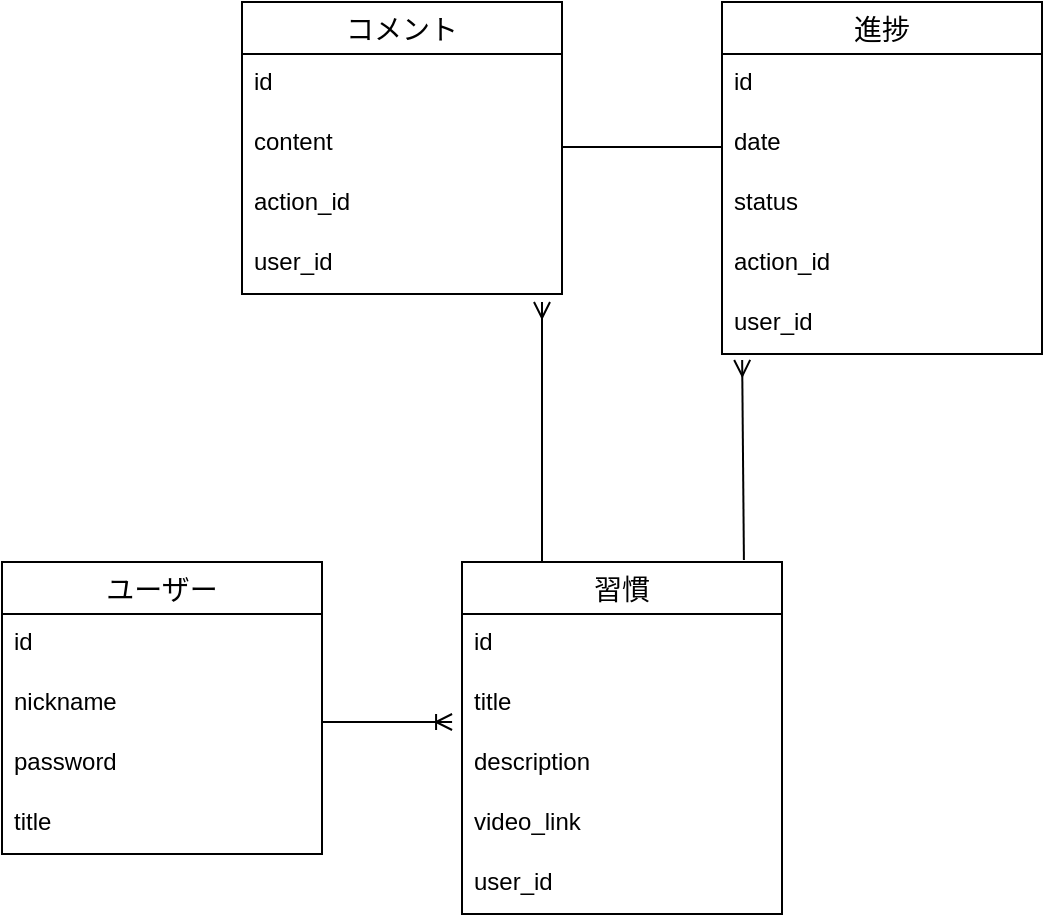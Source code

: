 <mxfile>
    <diagram id="G6LMLrTKaQKrzFg81EIN" name="ページ1">
        <mxGraphModel dx="1216" dy="862" grid="1" gridSize="10" guides="1" tooltips="1" connect="1" arrows="1" fold="1" page="1" pageScale="1" pageWidth="827" pageHeight="1169" math="0" shadow="0">
            <root>
                <mxCell id="0"/>
                <mxCell id="1" parent="0"/>
                <mxCell id="jieihYHEeUE-o7KoAqzf-14" value="ユーザー" style="swimlane;fontStyle=0;childLayout=stackLayout;horizontal=1;startSize=26;horizontalStack=0;resizeParent=1;resizeParentMax=0;resizeLast=0;collapsible=1;marginBottom=0;align=center;fontSize=14;" parent="1" vertex="1">
                    <mxGeometry y="360" width="160" height="146" as="geometry"/>
                </mxCell>
                <mxCell id="jieihYHEeUE-o7KoAqzf-15" value="id" style="text;strokeColor=none;fillColor=none;spacingLeft=4;spacingRight=4;overflow=hidden;rotatable=0;points=[[0,0.5],[1,0.5]];portConstraint=eastwest;fontSize=12;" parent="jieihYHEeUE-o7KoAqzf-14" vertex="1">
                    <mxGeometry y="26" width="160" height="30" as="geometry"/>
                </mxCell>
                <mxCell id="jieihYHEeUE-o7KoAqzf-16" value="nickname" style="text;strokeColor=none;fillColor=none;spacingLeft=4;spacingRight=4;overflow=hidden;rotatable=0;points=[[0,0.5],[1,0.5]];portConstraint=eastwest;fontSize=12;" parent="jieihYHEeUE-o7KoAqzf-14" vertex="1">
                    <mxGeometry y="56" width="160" height="30" as="geometry"/>
                </mxCell>
                <mxCell id="jieihYHEeUE-o7KoAqzf-20" value="password" style="text;strokeColor=none;fillColor=none;spacingLeft=4;spacingRight=4;overflow=hidden;rotatable=0;points=[[0,0.5],[1,0.5]];portConstraint=eastwest;fontSize=12;" parent="jieihYHEeUE-o7KoAqzf-14" vertex="1">
                    <mxGeometry y="86" width="160" height="30" as="geometry"/>
                </mxCell>
                <mxCell id="jieihYHEeUE-o7KoAqzf-19" value="title" style="text;strokeColor=none;fillColor=none;spacingLeft=4;spacingRight=4;overflow=hidden;rotatable=0;points=[[0,0.5],[1,0.5]];portConstraint=eastwest;fontSize=12;" parent="jieihYHEeUE-o7KoAqzf-14" vertex="1">
                    <mxGeometry y="116" width="160" height="30" as="geometry"/>
                </mxCell>
                <mxCell id="jieihYHEeUE-o7KoAqzf-55" style="edgeStyle=none;html=1;exitX=0.25;exitY=0;exitDx=0;exitDy=0;endArrow=ERmany;endFill=0;" parent="1" source="jieihYHEeUE-o7KoAqzf-21" edge="1">
                    <mxGeometry relative="1" as="geometry">
                        <mxPoint x="270" y="230" as="targetPoint"/>
                    </mxGeometry>
                </mxCell>
                <mxCell id="jieihYHEeUE-o7KoAqzf-56" style="edgeStyle=none;html=1;entryX=0.063;entryY=1.1;entryDx=0;entryDy=0;entryPerimeter=0;endArrow=ERmany;endFill=0;exitX=0.881;exitY=-0.006;exitDx=0;exitDy=0;exitPerimeter=0;" parent="1" source="jieihYHEeUE-o7KoAqzf-21" target="jieihYHEeUE-o7KoAqzf-33" edge="1">
                    <mxGeometry relative="1" as="geometry">
                        <mxPoint x="370" y="350" as="sourcePoint"/>
                    </mxGeometry>
                </mxCell>
                <mxCell id="jieihYHEeUE-o7KoAqzf-21" value="習慣" style="swimlane;fontStyle=0;childLayout=stackLayout;horizontal=1;startSize=26;horizontalStack=0;resizeParent=1;resizeParentMax=0;resizeLast=0;collapsible=1;marginBottom=0;align=center;fontSize=14;" parent="1" vertex="1">
                    <mxGeometry x="230" y="360" width="160" height="176" as="geometry"/>
                </mxCell>
                <mxCell id="jieihYHEeUE-o7KoAqzf-25" value="id" style="text;strokeColor=none;fillColor=none;spacingLeft=4;spacingRight=4;overflow=hidden;rotatable=0;points=[[0,0.5],[1,0.5]];portConstraint=eastwest;fontSize=12;" parent="jieihYHEeUE-o7KoAqzf-21" vertex="1">
                    <mxGeometry y="26" width="160" height="30" as="geometry"/>
                </mxCell>
                <mxCell id="jieihYHEeUE-o7KoAqzf-26" value="title" style="text;strokeColor=none;fillColor=none;spacingLeft=4;spacingRight=4;overflow=hidden;rotatable=0;points=[[0,0.5],[1,0.5]];portConstraint=eastwest;fontSize=12;" parent="jieihYHEeUE-o7KoAqzf-21" vertex="1">
                    <mxGeometry y="56" width="160" height="30" as="geometry"/>
                </mxCell>
                <mxCell id="jieihYHEeUE-o7KoAqzf-23" value="description" style="text;strokeColor=none;fillColor=none;spacingLeft=4;spacingRight=4;overflow=hidden;rotatable=0;points=[[0,0.5],[1,0.5]];portConstraint=eastwest;fontSize=12;" parent="jieihYHEeUE-o7KoAqzf-21" vertex="1">
                    <mxGeometry y="86" width="160" height="30" as="geometry"/>
                </mxCell>
                <mxCell id="jieihYHEeUE-o7KoAqzf-27" value="video_link" style="text;strokeColor=none;fillColor=none;spacingLeft=4;spacingRight=4;overflow=hidden;rotatable=0;points=[[0,0.5],[1,0.5]];portConstraint=eastwest;fontSize=12;" parent="jieihYHEeUE-o7KoAqzf-21" vertex="1">
                    <mxGeometry y="116" width="160" height="30" as="geometry"/>
                </mxCell>
                <mxCell id="jieihYHEeUE-o7KoAqzf-24" value="user_id" style="text;strokeColor=none;fillColor=none;spacingLeft=4;spacingRight=4;overflow=hidden;rotatable=0;points=[[0,0.5],[1,0.5]];portConstraint=eastwest;fontSize=12;" parent="jieihYHEeUE-o7KoAqzf-21" vertex="1">
                    <mxGeometry y="146" width="160" height="30" as="geometry"/>
                </mxCell>
                <mxCell id="jieihYHEeUE-o7KoAqzf-28" value="進捗" style="swimlane;fontStyle=0;childLayout=stackLayout;horizontal=1;startSize=26;horizontalStack=0;resizeParent=1;resizeParentMax=0;resizeLast=0;collapsible=1;marginBottom=0;align=center;fontSize=14;" parent="1" vertex="1">
                    <mxGeometry x="360" y="80" width="160" height="176" as="geometry"/>
                </mxCell>
                <mxCell id="jieihYHEeUE-o7KoAqzf-29" value="id" style="text;strokeColor=none;fillColor=none;spacingLeft=4;spacingRight=4;overflow=hidden;rotatable=0;points=[[0,0.5],[1,0.5]];portConstraint=eastwest;fontSize=12;" parent="jieihYHEeUE-o7KoAqzf-28" vertex="1">
                    <mxGeometry y="26" width="160" height="30" as="geometry"/>
                </mxCell>
                <mxCell id="jieihYHEeUE-o7KoAqzf-30" value="date" style="text;strokeColor=none;fillColor=none;spacingLeft=4;spacingRight=4;overflow=hidden;rotatable=0;points=[[0,0.5],[1,0.5]];portConstraint=eastwest;fontSize=12;" parent="jieihYHEeUE-o7KoAqzf-28" vertex="1">
                    <mxGeometry y="56" width="160" height="30" as="geometry"/>
                </mxCell>
                <mxCell id="jieihYHEeUE-o7KoAqzf-31" value="status" style="text;strokeColor=none;fillColor=none;spacingLeft=4;spacingRight=4;overflow=hidden;rotatable=0;points=[[0,0.5],[1,0.5]];portConstraint=eastwest;fontSize=12;" parent="jieihYHEeUE-o7KoAqzf-28" vertex="1">
                    <mxGeometry y="86" width="160" height="30" as="geometry"/>
                </mxCell>
                <mxCell id="jieihYHEeUE-o7KoAqzf-32" value="action_id" style="text;strokeColor=none;fillColor=none;spacingLeft=4;spacingRight=4;overflow=hidden;rotatable=0;points=[[0,0.5],[1,0.5]];portConstraint=eastwest;fontSize=12;" parent="jieihYHEeUE-o7KoAqzf-28" vertex="1">
                    <mxGeometry y="116" width="160" height="30" as="geometry"/>
                </mxCell>
                <mxCell id="jieihYHEeUE-o7KoAqzf-33" value="user_id" style="text;strokeColor=none;fillColor=none;spacingLeft=4;spacingRight=4;overflow=hidden;rotatable=0;points=[[0,0.5],[1,0.5]];portConstraint=eastwest;fontSize=12;" parent="jieihYHEeUE-o7KoAqzf-28" vertex="1">
                    <mxGeometry y="146" width="160" height="30" as="geometry"/>
                </mxCell>
                <mxCell id="jieihYHEeUE-o7KoAqzf-34" value="コメント" style="swimlane;fontStyle=0;childLayout=stackLayout;horizontal=1;startSize=26;horizontalStack=0;resizeParent=1;resizeParentMax=0;resizeLast=0;collapsible=1;marginBottom=0;align=center;fontSize=14;" parent="1" vertex="1">
                    <mxGeometry x="120" y="80" width="160" height="146" as="geometry"/>
                </mxCell>
                <mxCell id="jieihYHEeUE-o7KoAqzf-35" value="id" style="text;strokeColor=none;fillColor=none;spacingLeft=4;spacingRight=4;overflow=hidden;rotatable=0;points=[[0,0.5],[1,0.5]];portConstraint=eastwest;fontSize=12;" parent="jieihYHEeUE-o7KoAqzf-34" vertex="1">
                    <mxGeometry y="26" width="160" height="30" as="geometry"/>
                </mxCell>
                <mxCell id="jieihYHEeUE-o7KoAqzf-36" value="content" style="text;strokeColor=none;fillColor=none;spacingLeft=4;spacingRight=4;overflow=hidden;rotatable=0;points=[[0,0.5],[1,0.5]];portConstraint=eastwest;fontSize=12;" parent="jieihYHEeUE-o7KoAqzf-34" vertex="1">
                    <mxGeometry y="56" width="160" height="30" as="geometry"/>
                </mxCell>
                <mxCell id="jieihYHEeUE-o7KoAqzf-38" value="action_id" style="text;strokeColor=none;fillColor=none;spacingLeft=4;spacingRight=4;overflow=hidden;rotatable=0;points=[[0,0.5],[1,0.5]];portConstraint=eastwest;fontSize=12;" parent="jieihYHEeUE-o7KoAqzf-34" vertex="1">
                    <mxGeometry y="86" width="160" height="30" as="geometry"/>
                </mxCell>
                <mxCell id="jieihYHEeUE-o7KoAqzf-39" value="user_id" style="text;strokeColor=none;fillColor=none;spacingLeft=4;spacingRight=4;overflow=hidden;rotatable=0;points=[[0,0.5],[1,0.5]];portConstraint=eastwest;fontSize=12;" parent="jieihYHEeUE-o7KoAqzf-34" vertex="1">
                    <mxGeometry y="116" width="160" height="30" as="geometry"/>
                </mxCell>
                <mxCell id="jieihYHEeUE-o7KoAqzf-59" value="" style="endArrow=none;html=1;rounded=0;" parent="1" edge="1">
                    <mxGeometry relative="1" as="geometry">
                        <mxPoint x="280" y="152.5" as="sourcePoint"/>
                        <mxPoint x="360" y="152.5" as="targetPoint"/>
                    </mxGeometry>
                </mxCell>
                <mxCell id="3" value="" style="edgeStyle=entityRelationEdgeStyle;fontSize=12;html=1;endArrow=ERoneToMany;entryX=-0.031;entryY=0.8;entryDx=0;entryDy=0;entryPerimeter=0;" edge="1" parent="1" target="jieihYHEeUE-o7KoAqzf-26">
                    <mxGeometry width="100" height="100" relative="1" as="geometry">
                        <mxPoint x="160" y="440" as="sourcePoint"/>
                        <mxPoint x="220" y="340" as="targetPoint"/>
                    </mxGeometry>
                </mxCell>
            </root>
        </mxGraphModel>
    </diagram>
</mxfile>